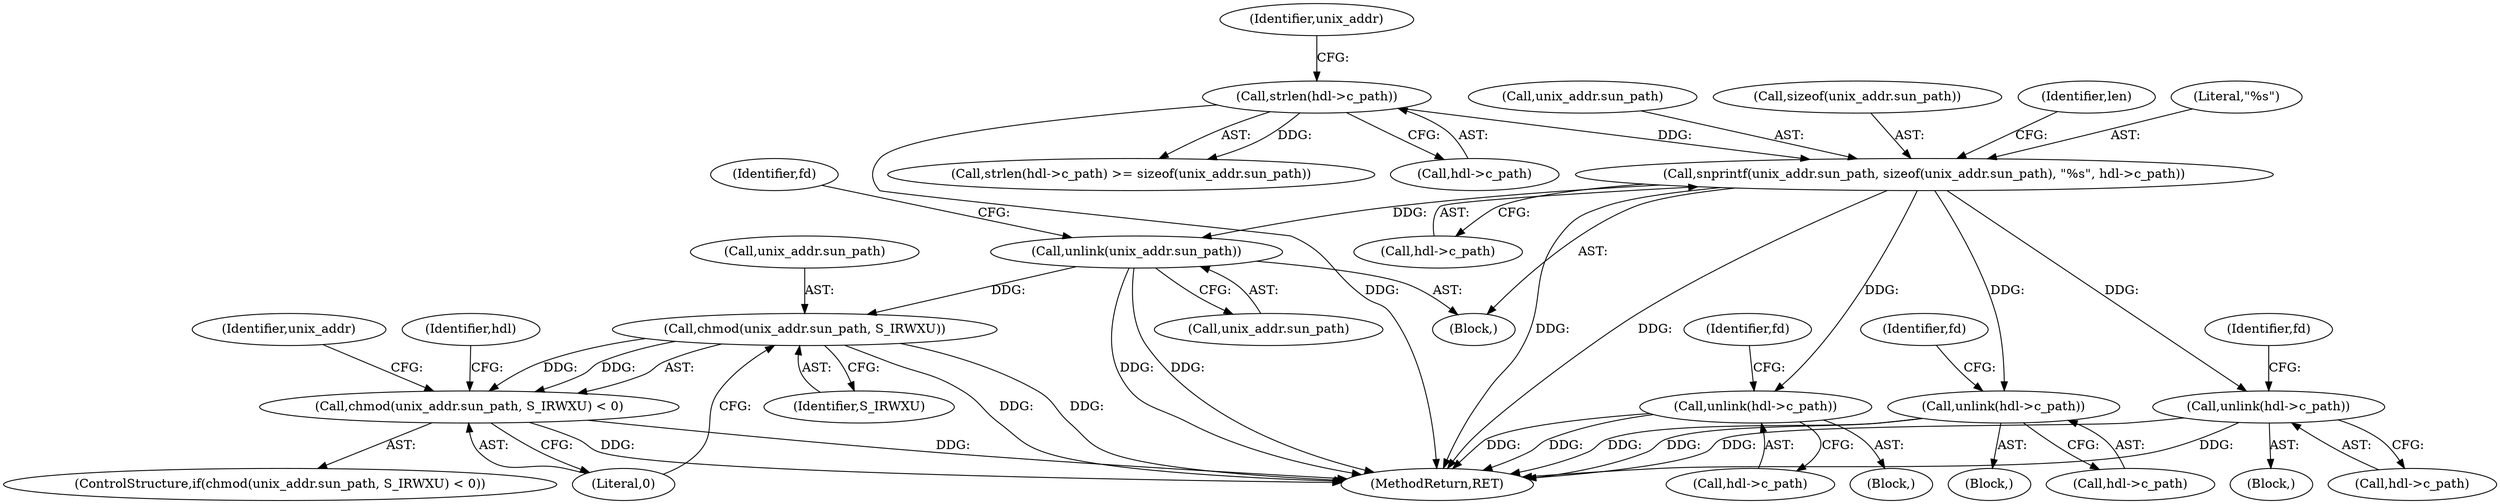 digraph "1_opa-ff_c5759e7b76f5bf844be6c6641cc1b356bbc83869_0@API" {
"1000144" [label="(Call,snprintf(unix_addr.sun_path, sizeof(unix_addr.sun_path), \"%s\", hdl->c_path))"];
"1000131" [label="(Call,strlen(hdl->c_path))"];
"1000161" [label="(Call,unlink(unix_addr.sun_path))"];
"1000186" [label="(Call,chmod(unix_addr.sun_path, S_IRWXU))"];
"1000185" [label="(Call,chmod(unix_addr.sun_path, S_IRWXU) < 0)"];
"1000176" [label="(Call,unlink(hdl->c_path))"];
"1000193" [label="(Call,unlink(hdl->c_path))"];
"1000251" [label="(Call,unlink(hdl->c_path))"];
"1000162" [label="(Call,unix_addr.sun_path)"];
"1000194" [label="(Call,hdl->c_path)"];
"1000145" [label="(Call,unix_addr.sun_path)"];
"1000185" [label="(Call,chmod(unix_addr.sun_path, S_IRWXU) < 0)"];
"1000153" [label="(Call,hdl->c_path)"];
"1000176" [label="(Call,unlink(hdl->c_path))"];
"1000181" [label="(Identifier,fd)"];
"1000177" [label="(Call,hdl->c_path)"];
"1000198" [label="(Identifier,fd)"];
"1000256" [label="(Identifier,fd)"];
"1000161" [label="(Call,unlink(unix_addr.sun_path))"];
"1000191" [label="(Literal,0)"];
"1000187" [label="(Call,unix_addr.sun_path)"];
"1000148" [label="(Call,sizeof(unix_addr.sun_path))"];
"1000186" [label="(Call,chmod(unix_addr.sun_path, S_IRWXU))"];
"1000192" [label="(Block,)"];
"1000168" [label="(Identifier,fd)"];
"1000131" [label="(Call,strlen(hdl->c_path))"];
"1000157" [label="(Identifier,len)"];
"1000190" [label="(Identifier,S_IRWXU)"];
"1000175" [label="(Block,)"];
"1000285" [label="(MethodReturn,RET)"];
"1000250" [label="(Block,)"];
"1000193" [label="(Call,unlink(hdl->c_path))"];
"1000137" [label="(Identifier,unix_addr)"];
"1000102" [label="(Block,)"];
"1000184" [label="(ControlStructure,if(chmod(unix_addr.sun_path, S_IRWXU) < 0))"];
"1000195" [label="(Identifier,hdl)"];
"1000203" [label="(Identifier,unix_addr)"];
"1000251" [label="(Call,unlink(hdl->c_path))"];
"1000252" [label="(Call,hdl->c_path)"];
"1000144" [label="(Call,snprintf(unix_addr.sun_path, sizeof(unix_addr.sun_path), \"%s\", hdl->c_path))"];
"1000130" [label="(Call,strlen(hdl->c_path) >= sizeof(unix_addr.sun_path))"];
"1000152" [label="(Literal,\"%s\")"];
"1000132" [label="(Call,hdl->c_path)"];
"1000144" -> "1000102"  [label="AST: "];
"1000144" -> "1000153"  [label="CFG: "];
"1000145" -> "1000144"  [label="AST: "];
"1000148" -> "1000144"  [label="AST: "];
"1000152" -> "1000144"  [label="AST: "];
"1000153" -> "1000144"  [label="AST: "];
"1000157" -> "1000144"  [label="CFG: "];
"1000144" -> "1000285"  [label="DDG: "];
"1000144" -> "1000285"  [label="DDG: "];
"1000131" -> "1000144"  [label="DDG: "];
"1000144" -> "1000161"  [label="DDG: "];
"1000144" -> "1000176"  [label="DDG: "];
"1000144" -> "1000193"  [label="DDG: "];
"1000144" -> "1000251"  [label="DDG: "];
"1000131" -> "1000130"  [label="AST: "];
"1000131" -> "1000132"  [label="CFG: "];
"1000132" -> "1000131"  [label="AST: "];
"1000137" -> "1000131"  [label="CFG: "];
"1000131" -> "1000285"  [label="DDG: "];
"1000131" -> "1000130"  [label="DDG: "];
"1000161" -> "1000102"  [label="AST: "];
"1000161" -> "1000162"  [label="CFG: "];
"1000162" -> "1000161"  [label="AST: "];
"1000168" -> "1000161"  [label="CFG: "];
"1000161" -> "1000285"  [label="DDG: "];
"1000161" -> "1000285"  [label="DDG: "];
"1000161" -> "1000186"  [label="DDG: "];
"1000186" -> "1000185"  [label="AST: "];
"1000186" -> "1000190"  [label="CFG: "];
"1000187" -> "1000186"  [label="AST: "];
"1000190" -> "1000186"  [label="AST: "];
"1000191" -> "1000186"  [label="CFG: "];
"1000186" -> "1000285"  [label="DDG: "];
"1000186" -> "1000285"  [label="DDG: "];
"1000186" -> "1000185"  [label="DDG: "];
"1000186" -> "1000185"  [label="DDG: "];
"1000185" -> "1000184"  [label="AST: "];
"1000185" -> "1000191"  [label="CFG: "];
"1000191" -> "1000185"  [label="AST: "];
"1000195" -> "1000185"  [label="CFG: "];
"1000203" -> "1000185"  [label="CFG: "];
"1000185" -> "1000285"  [label="DDG: "];
"1000185" -> "1000285"  [label="DDG: "];
"1000176" -> "1000175"  [label="AST: "];
"1000176" -> "1000177"  [label="CFG: "];
"1000177" -> "1000176"  [label="AST: "];
"1000181" -> "1000176"  [label="CFG: "];
"1000176" -> "1000285"  [label="DDG: "];
"1000176" -> "1000285"  [label="DDG: "];
"1000193" -> "1000192"  [label="AST: "];
"1000193" -> "1000194"  [label="CFG: "];
"1000194" -> "1000193"  [label="AST: "];
"1000198" -> "1000193"  [label="CFG: "];
"1000193" -> "1000285"  [label="DDG: "];
"1000193" -> "1000285"  [label="DDG: "];
"1000251" -> "1000250"  [label="AST: "];
"1000251" -> "1000252"  [label="CFG: "];
"1000252" -> "1000251"  [label="AST: "];
"1000256" -> "1000251"  [label="CFG: "];
"1000251" -> "1000285"  [label="DDG: "];
"1000251" -> "1000285"  [label="DDG: "];
}
